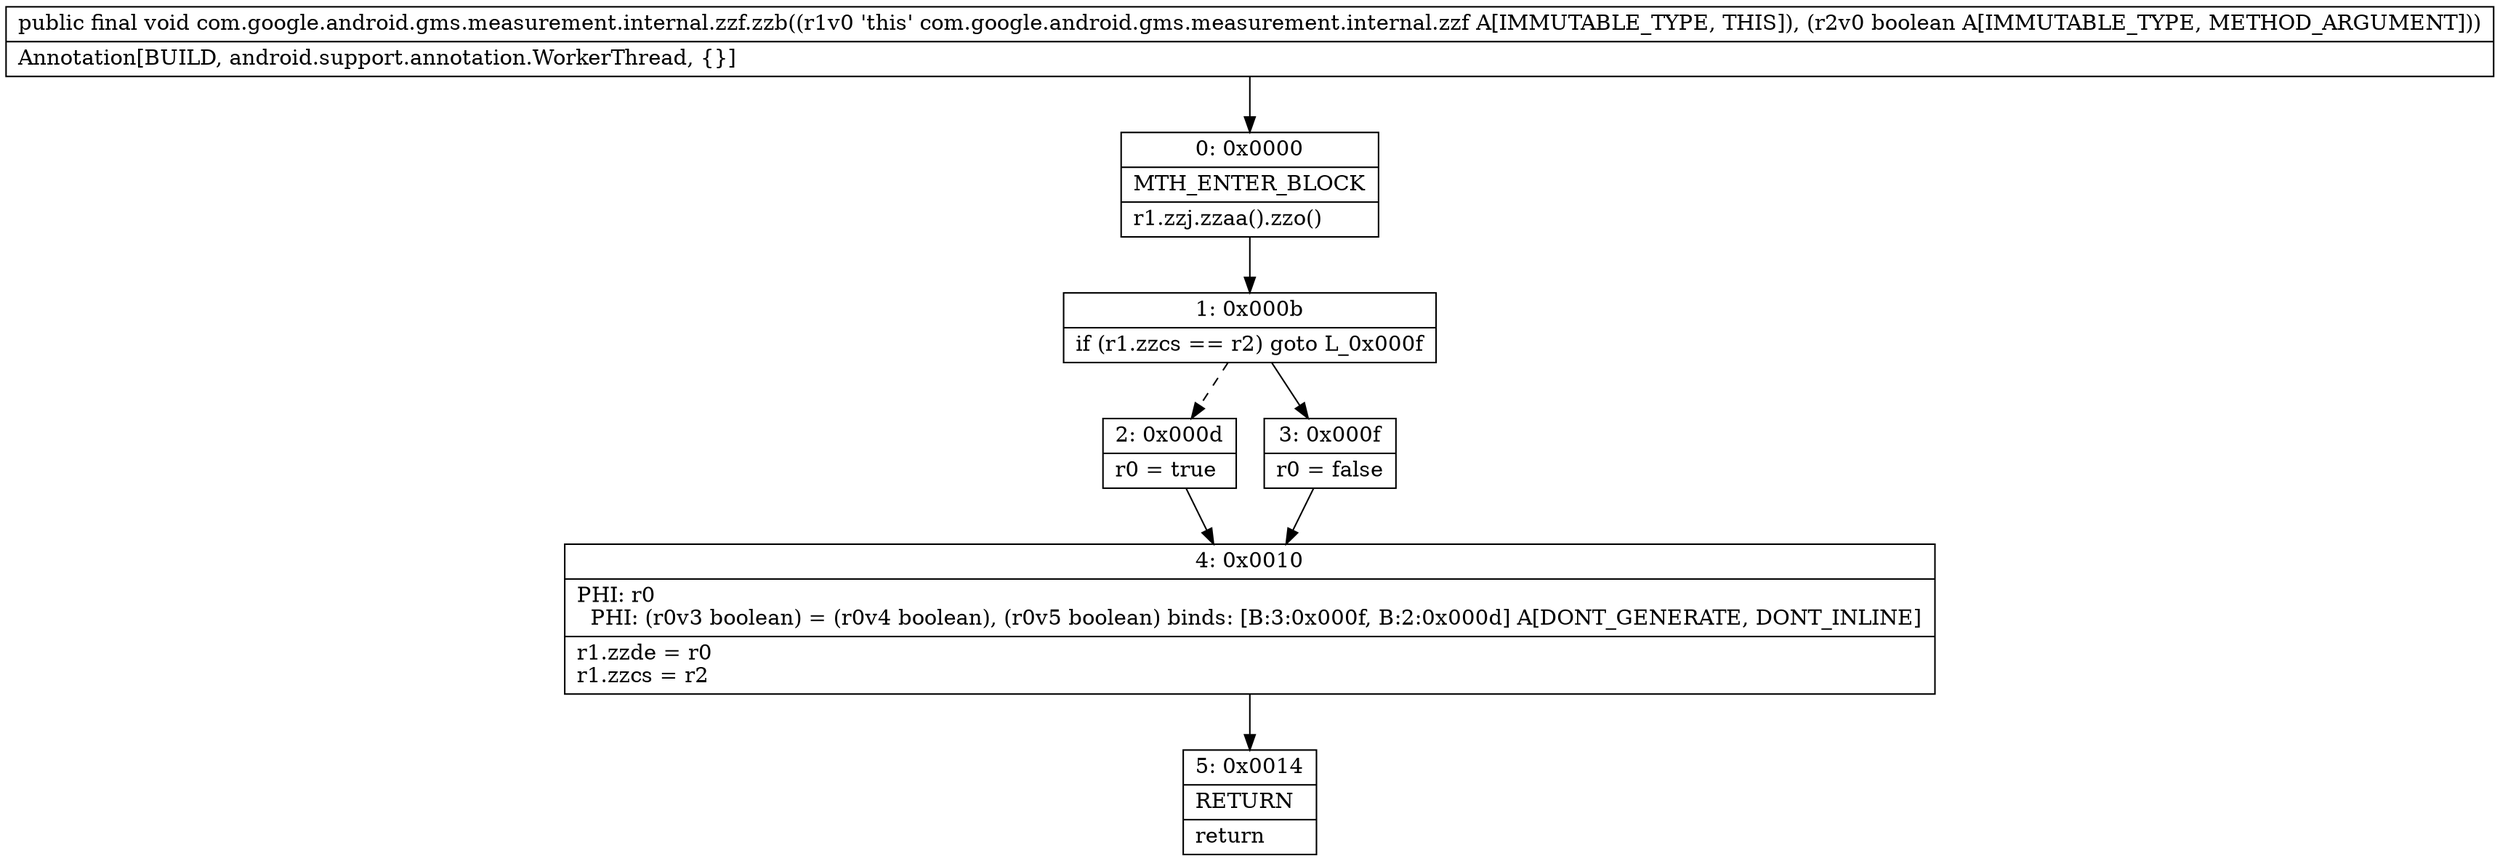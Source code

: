 digraph "CFG forcom.google.android.gms.measurement.internal.zzf.zzb(Z)V" {
Node_0 [shape=record,label="{0\:\ 0x0000|MTH_ENTER_BLOCK\l|r1.zzj.zzaa().zzo()\l}"];
Node_1 [shape=record,label="{1\:\ 0x000b|if (r1.zzcs == r2) goto L_0x000f\l}"];
Node_2 [shape=record,label="{2\:\ 0x000d|r0 = true\l}"];
Node_3 [shape=record,label="{3\:\ 0x000f|r0 = false\l}"];
Node_4 [shape=record,label="{4\:\ 0x0010|PHI: r0 \l  PHI: (r0v3 boolean) = (r0v4 boolean), (r0v5 boolean) binds: [B:3:0x000f, B:2:0x000d] A[DONT_GENERATE, DONT_INLINE]\l|r1.zzde = r0\lr1.zzcs = r2\l}"];
Node_5 [shape=record,label="{5\:\ 0x0014|RETURN\l|return\l}"];
MethodNode[shape=record,label="{public final void com.google.android.gms.measurement.internal.zzf.zzb((r1v0 'this' com.google.android.gms.measurement.internal.zzf A[IMMUTABLE_TYPE, THIS]), (r2v0 boolean A[IMMUTABLE_TYPE, METHOD_ARGUMENT]))  | Annotation[BUILD, android.support.annotation.WorkerThread, \{\}]\l}"];
MethodNode -> Node_0;
Node_0 -> Node_1;
Node_1 -> Node_2[style=dashed];
Node_1 -> Node_3;
Node_2 -> Node_4;
Node_3 -> Node_4;
Node_4 -> Node_5;
}

